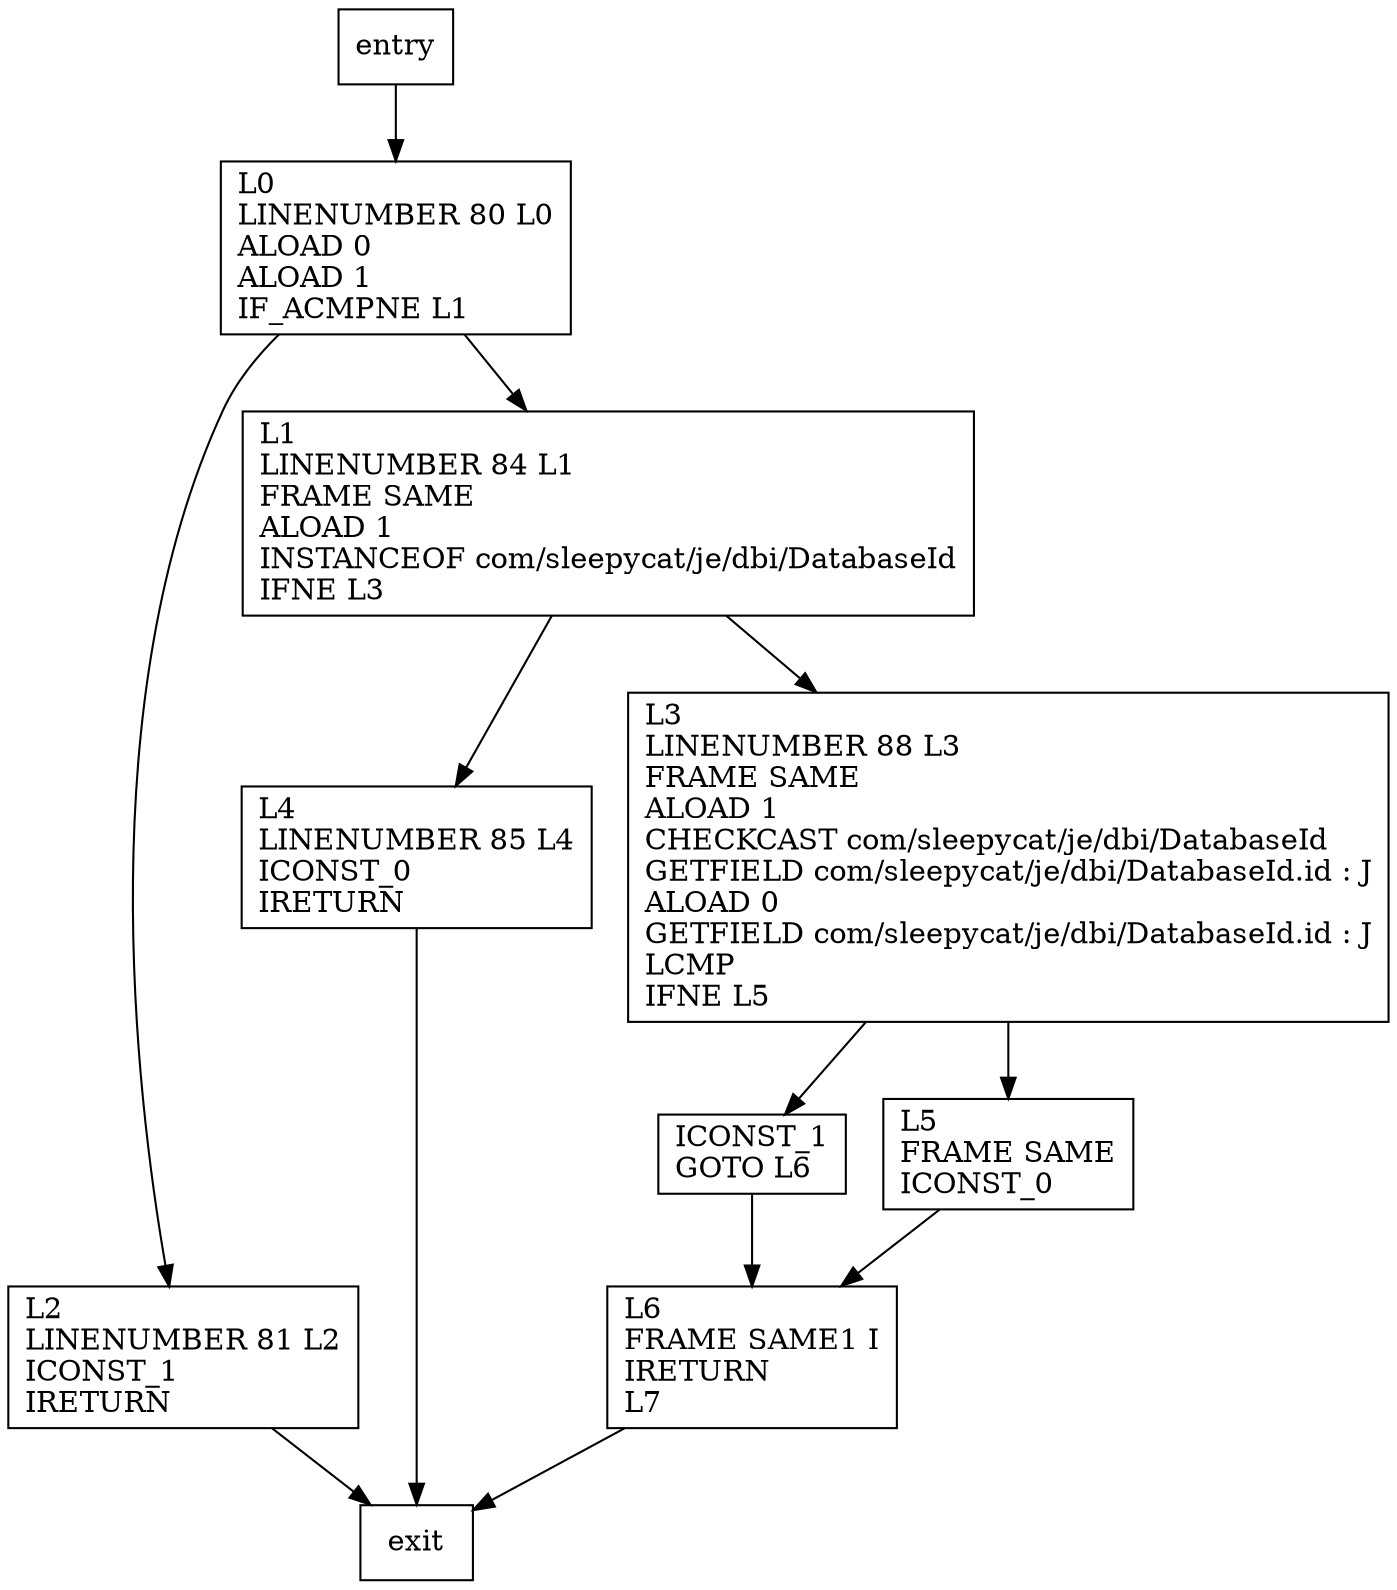 digraph equals {
node [shape=record];
210516921 [label="L4\lLINENUMBER 85 L4\lICONST_0\lIRETURN\l"];
995604551 [label="ICONST_1\lGOTO L6\l"];
1367182716 [label="L0\lLINENUMBER 80 L0\lALOAD 0\lALOAD 1\lIF_ACMPNE L1\l"];
819982476 [label="L2\lLINENUMBER 81 L2\lICONST_1\lIRETURN\l"];
1332828698 [label="L1\lLINENUMBER 84 L1\lFRAME SAME\lALOAD 1\lINSTANCEOF com/sleepycat/je/dbi/DatabaseId\lIFNE L3\l"];
833044793 [label="L3\lLINENUMBER 88 L3\lFRAME SAME\lALOAD 1\lCHECKCAST com/sleepycat/je/dbi/DatabaseId\lGETFIELD com/sleepycat/je/dbi/DatabaseId.id : J\lALOAD 0\lGETFIELD com/sleepycat/je/dbi/DatabaseId.id : J\lLCMP\lIFNE L5\l"];
1449860455 [label="L6\lFRAME SAME1 I\lIRETURN\lL7\l"];
2117307409 [label="L5\lFRAME SAME\lICONST_0\l"];
entry;
exit;
210516921 -> exit
995604551 -> 1449860455
entry -> 1367182716
1367182716 -> 819982476
1367182716 -> 1332828698
819982476 -> exit
1332828698 -> 210516921
1332828698 -> 833044793
833044793 -> 995604551
833044793 -> 2117307409
1449860455 -> exit
2117307409 -> 1449860455
}
